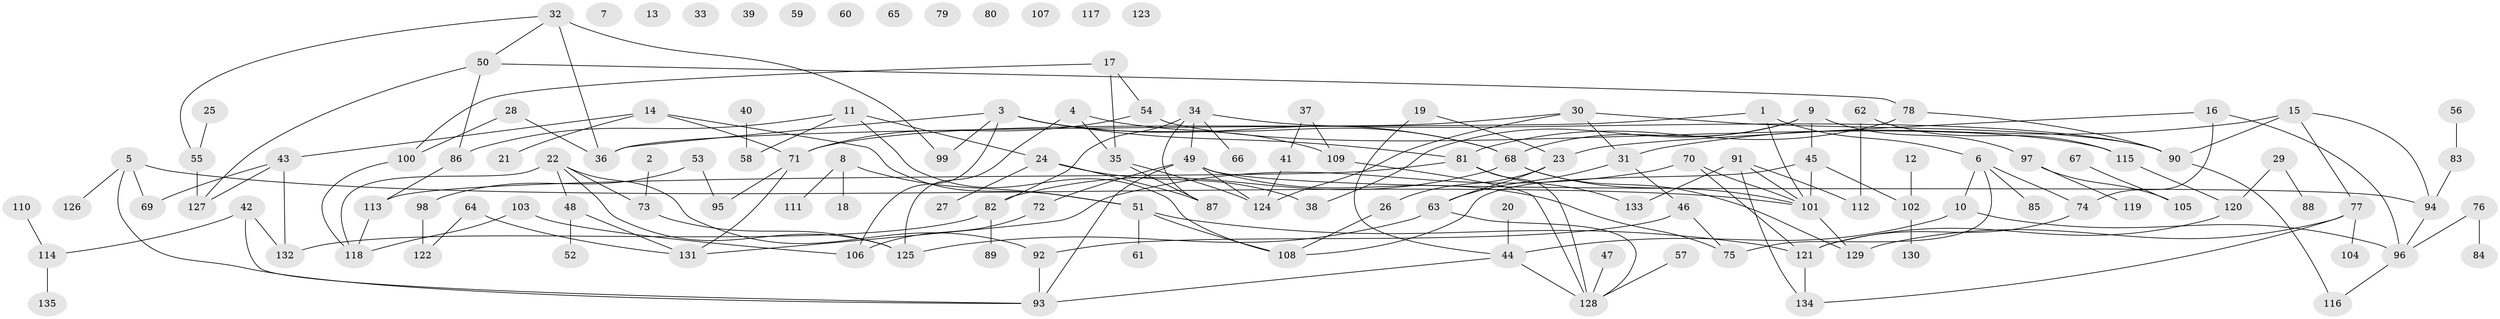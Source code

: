 // coarse degree distribution, {3: 0.11827956989247312, 1: 0.1935483870967742, 9: 0.021505376344086023, 5: 0.08602150537634409, 6: 0.0967741935483871, 0: 0.12903225806451613, 2: 0.16129032258064516, 4: 0.1827956989247312, 7: 0.010752688172043012}
// Generated by graph-tools (version 1.1) at 2025/23/03/03/25 07:23:28]
// undirected, 135 vertices, 178 edges
graph export_dot {
graph [start="1"]
  node [color=gray90,style=filled];
  1;
  2;
  3;
  4;
  5;
  6;
  7;
  8;
  9;
  10;
  11;
  12;
  13;
  14;
  15;
  16;
  17;
  18;
  19;
  20;
  21;
  22;
  23;
  24;
  25;
  26;
  27;
  28;
  29;
  30;
  31;
  32;
  33;
  34;
  35;
  36;
  37;
  38;
  39;
  40;
  41;
  42;
  43;
  44;
  45;
  46;
  47;
  48;
  49;
  50;
  51;
  52;
  53;
  54;
  55;
  56;
  57;
  58;
  59;
  60;
  61;
  62;
  63;
  64;
  65;
  66;
  67;
  68;
  69;
  70;
  71;
  72;
  73;
  74;
  75;
  76;
  77;
  78;
  79;
  80;
  81;
  82;
  83;
  84;
  85;
  86;
  87;
  88;
  89;
  90;
  91;
  92;
  93;
  94;
  95;
  96;
  97;
  98;
  99;
  100;
  101;
  102;
  103;
  104;
  105;
  106;
  107;
  108;
  109;
  110;
  111;
  112;
  113;
  114;
  115;
  116;
  117;
  118;
  119;
  120;
  121;
  122;
  123;
  124;
  125;
  126;
  127;
  128;
  129;
  130;
  131;
  132;
  133;
  134;
  135;
  1 -- 6;
  1 -- 36;
  1 -- 101;
  2 -- 73;
  3 -- 36;
  3 -- 68;
  3 -- 81;
  3 -- 99;
  3 -- 106;
  3 -- 109;
  4 -- 35;
  4 -- 68;
  4 -- 125;
  5 -- 69;
  5 -- 93;
  5 -- 101;
  5 -- 126;
  6 -- 10;
  6 -- 74;
  6 -- 75;
  6 -- 85;
  8 -- 18;
  8 -- 51;
  8 -- 111;
  9 -- 38;
  9 -- 45;
  9 -- 68;
  9 -- 97;
  10 -- 44;
  10 -- 96;
  11 -- 24;
  11 -- 58;
  11 -- 86;
  11 -- 108;
  12 -- 102;
  14 -- 21;
  14 -- 43;
  14 -- 51;
  14 -- 71;
  15 -- 31;
  15 -- 77;
  15 -- 90;
  15 -- 94;
  16 -- 23;
  16 -- 74;
  16 -- 96;
  17 -- 35;
  17 -- 54;
  17 -- 100;
  19 -- 23;
  19 -- 44;
  20 -- 44;
  22 -- 48;
  22 -- 73;
  22 -- 92;
  22 -- 118;
  22 -- 125;
  23 -- 26;
  23 -- 63;
  24 -- 27;
  24 -- 38;
  24 -- 87;
  25 -- 55;
  26 -- 108;
  28 -- 36;
  28 -- 100;
  29 -- 88;
  29 -- 120;
  30 -- 31;
  30 -- 71;
  30 -- 90;
  30 -- 124;
  31 -- 46;
  31 -- 63;
  32 -- 36;
  32 -- 50;
  32 -- 55;
  32 -- 99;
  34 -- 49;
  34 -- 66;
  34 -- 82;
  34 -- 87;
  34 -- 90;
  35 -- 87;
  35 -- 124;
  37 -- 41;
  37 -- 109;
  40 -- 58;
  41 -- 124;
  42 -- 93;
  42 -- 114;
  42 -- 132;
  43 -- 69;
  43 -- 127;
  43 -- 132;
  44 -- 93;
  44 -- 128;
  45 -- 101;
  45 -- 102;
  45 -- 108;
  46 -- 75;
  46 -- 92;
  47 -- 128;
  48 -- 52;
  48 -- 131;
  49 -- 72;
  49 -- 75;
  49 -- 93;
  49 -- 94;
  49 -- 124;
  50 -- 78;
  50 -- 86;
  50 -- 127;
  51 -- 61;
  51 -- 108;
  51 -- 121;
  53 -- 95;
  53 -- 98;
  54 -- 71;
  54 -- 115;
  55 -- 127;
  56 -- 83;
  57 -- 128;
  62 -- 112;
  62 -- 115;
  63 -- 125;
  63 -- 128;
  64 -- 122;
  64 -- 131;
  67 -- 105;
  68 -- 82;
  68 -- 101;
  68 -- 129;
  70 -- 101;
  70 -- 121;
  70 -- 131;
  71 -- 95;
  71 -- 131;
  72 -- 106;
  73 -- 125;
  74 -- 121;
  76 -- 84;
  76 -- 96;
  77 -- 104;
  77 -- 129;
  77 -- 134;
  78 -- 81;
  78 -- 90;
  81 -- 113;
  81 -- 128;
  81 -- 133;
  82 -- 89;
  82 -- 132;
  83 -- 94;
  86 -- 113;
  90 -- 116;
  91 -- 101;
  91 -- 112;
  91 -- 133;
  91 -- 134;
  92 -- 93;
  94 -- 96;
  96 -- 116;
  97 -- 105;
  97 -- 119;
  98 -- 122;
  100 -- 118;
  101 -- 129;
  102 -- 130;
  103 -- 106;
  103 -- 118;
  109 -- 128;
  110 -- 114;
  113 -- 118;
  114 -- 135;
  115 -- 120;
  120 -- 121;
  121 -- 134;
}
